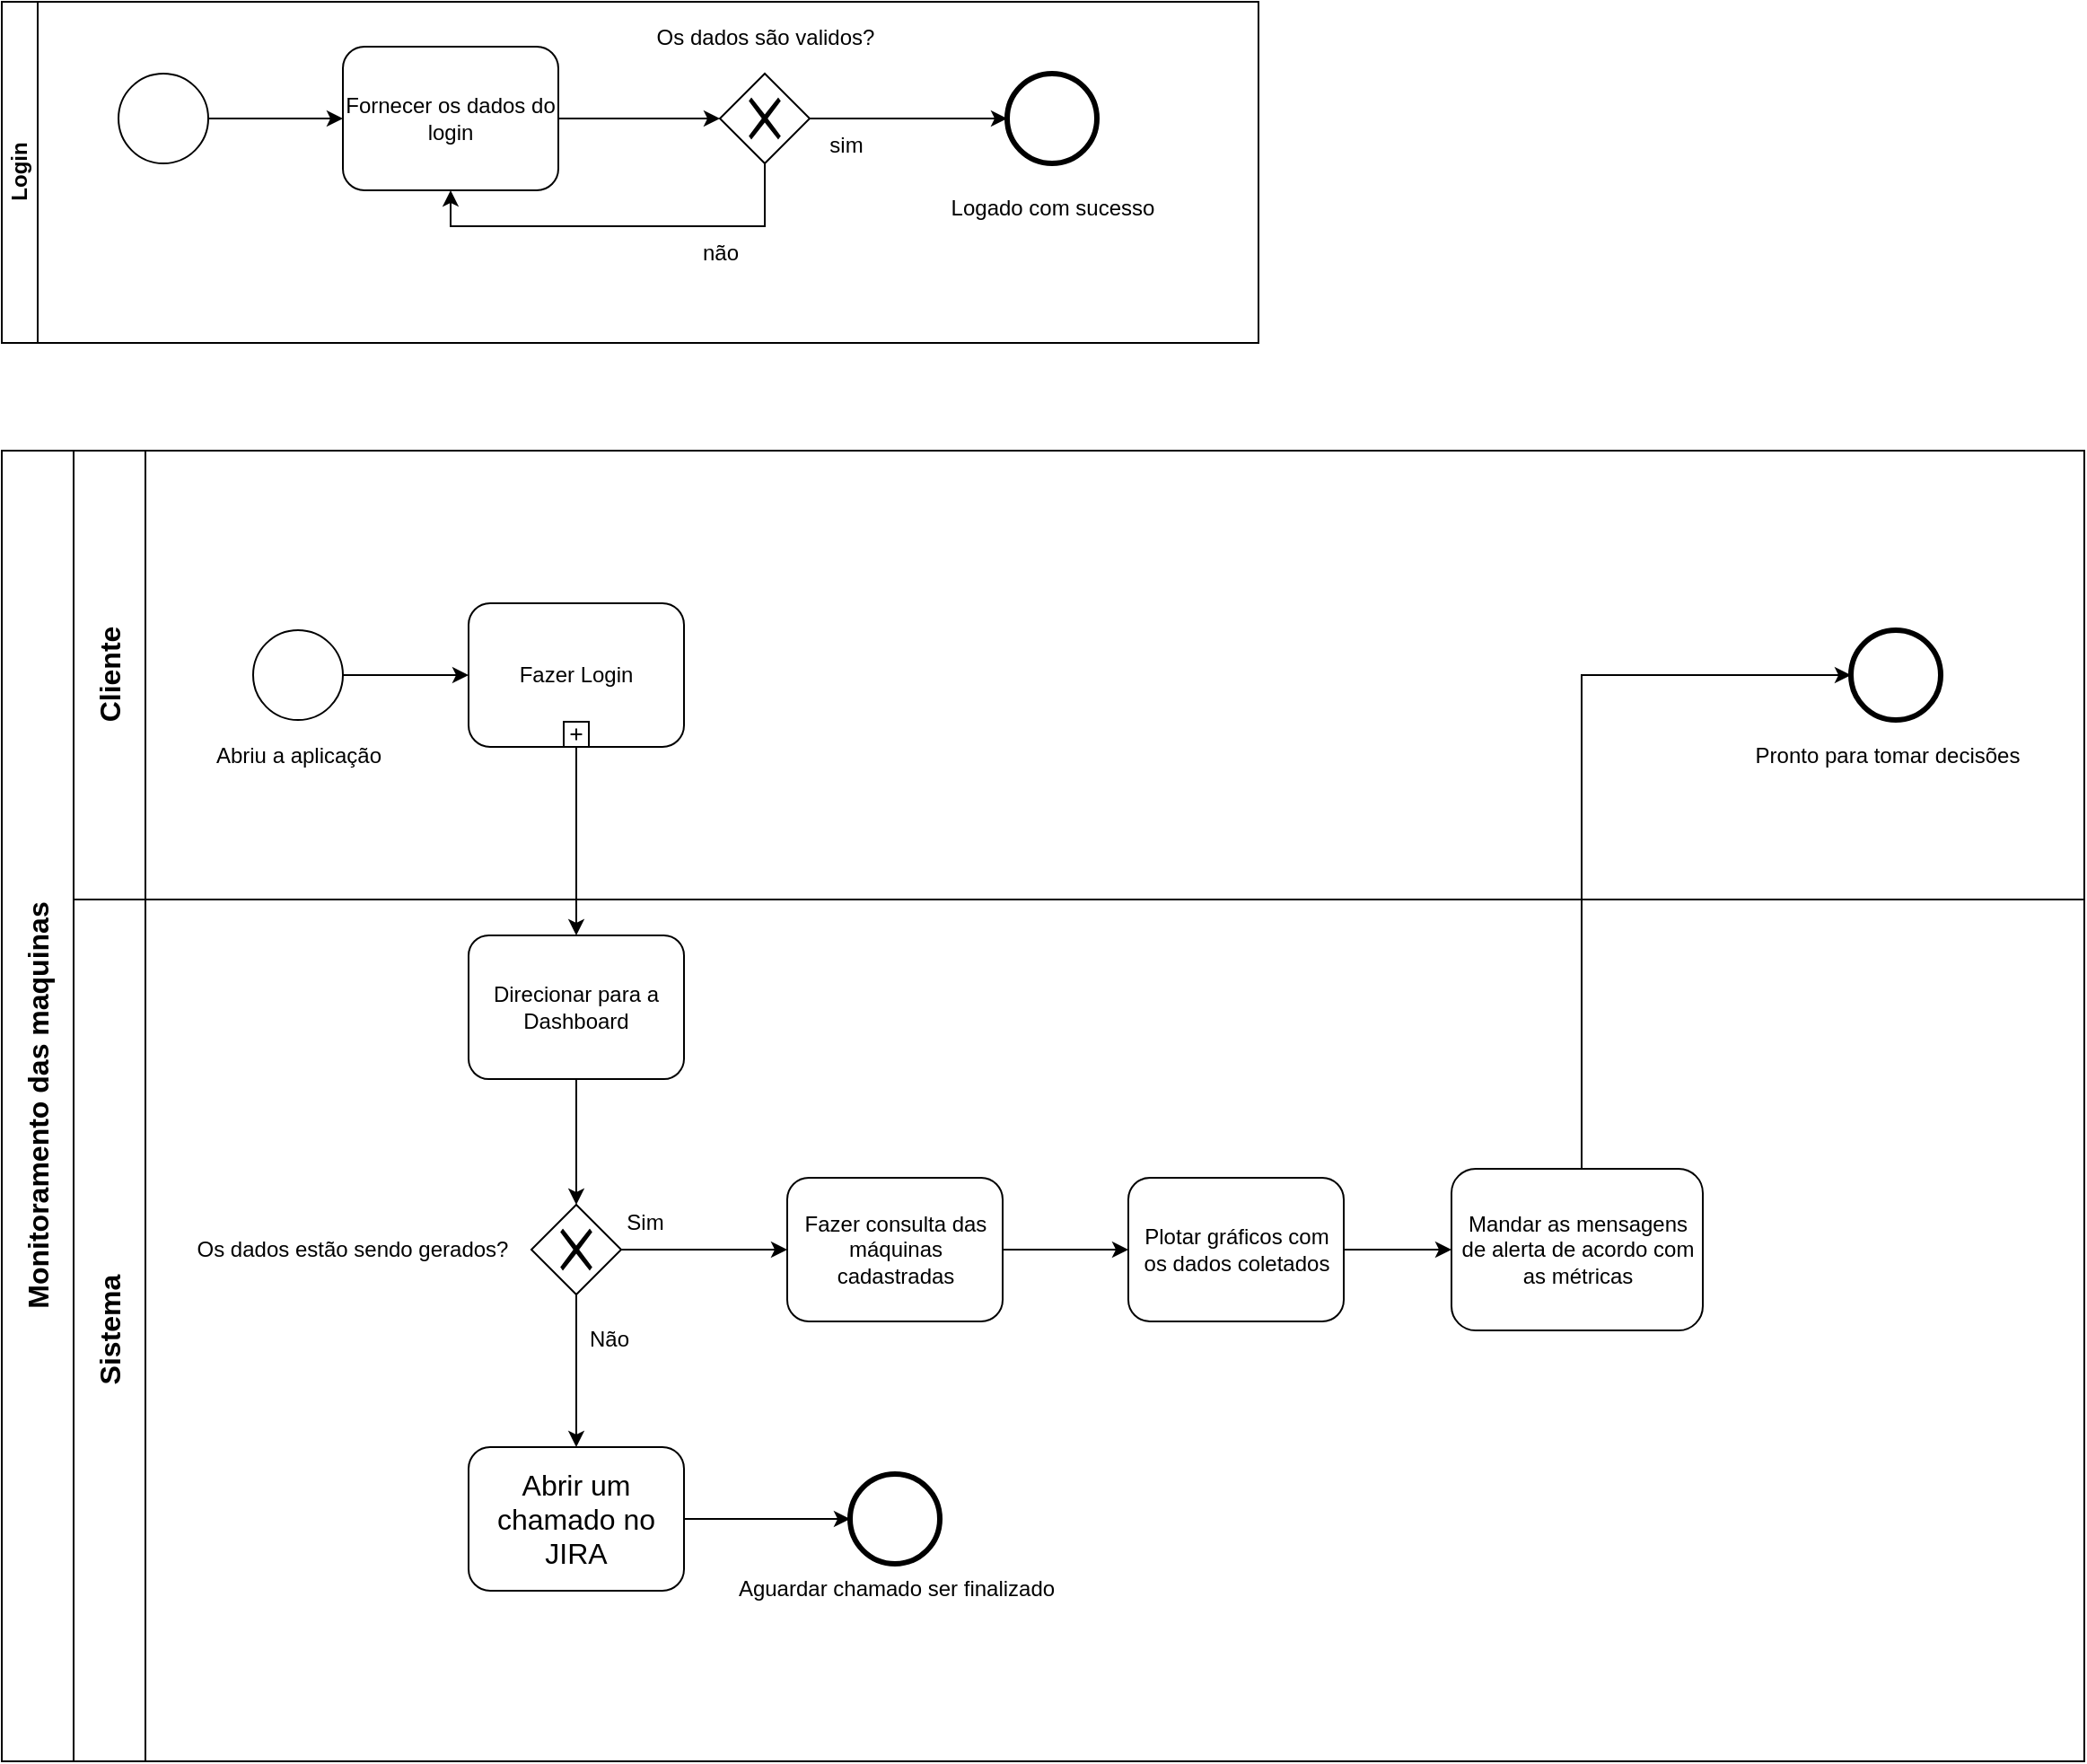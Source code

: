 <mxfile version="13.8.3" type="device"><diagram id="CDsfHtnAjip1gynIjyBw" name="Page-1"><mxGraphModel dx="1822" dy="1191" grid="1" gridSize="10" guides="1" tooltips="1" connect="1" arrows="1" fold="1" page="0" pageScale="1" pageWidth="827" pageHeight="1169" math="0" shadow="0"><root><mxCell id="0"/><mxCell id="1" parent="0"/><mxCell id="-ThY5HVEzseWupzumiQa-1" value="&lt;font style=&quot;font-size: 16px&quot;&gt;Monitoramento das maquinas&lt;/font&gt;" style="swimlane;html=1;childLayout=stackLayout;resizeParent=1;resizeParentMax=0;horizontal=0;startSize=40;horizontalStack=0;" parent="1" vertex="1"><mxGeometry x="-40" y="70" width="1160" height="730" as="geometry"/></mxCell><mxCell id="-ThY5HVEzseWupzumiQa-2" value="&lt;font style=&quot;font-size: 16px&quot;&gt;Cliente&lt;/font&gt;" style="swimlane;html=1;startSize=40;horizontal=0;" parent="-ThY5HVEzseWupzumiQa-1" vertex="1"><mxGeometry x="40" width="1120" height="250" as="geometry"/></mxCell><mxCell id="-ThY5HVEzseWupzumiQa-11" style="edgeStyle=orthogonalEdgeStyle;rounded=0;orthogonalLoop=1;jettySize=auto;html=1;entryX=0;entryY=0.5;entryDx=0;entryDy=0;" parent="-ThY5HVEzseWupzumiQa-2" source="-ThY5HVEzseWupzumiQa-5" target="-ThY5HVEzseWupzumiQa-13" edge="1"><mxGeometry relative="1" as="geometry"><mxPoint x="200" y="160" as="targetPoint"/></mxGeometry></mxCell><mxCell id="-ThY5HVEzseWupzumiQa-5" value="" style="shape=mxgraph.bpmn.shape;html=1;verticalLabelPosition=bottom;labelBackgroundColor=#ffffff;verticalAlign=top;align=center;perimeter=ellipsePerimeter;outlineConnect=0;outline=standard;symbol=general;" parent="-ThY5HVEzseWupzumiQa-2" vertex="1"><mxGeometry x="100" y="100" width="50" height="50" as="geometry"/></mxCell><mxCell id="-ThY5HVEzseWupzumiQa-13" value="Fazer Login" style="html=1;whiteSpace=wrap;rounded=1;dropTarget=0;" parent="-ThY5HVEzseWupzumiQa-2" vertex="1"><mxGeometry x="220" y="85" width="120" height="80" as="geometry"/></mxCell><mxCell id="-ThY5HVEzseWupzumiQa-14" value="" style="html=1;shape=plus;outlineConnect=0;" parent="-ThY5HVEzseWupzumiQa-13" vertex="1"><mxGeometry x="0.5" y="1" width="14" height="14" relative="1" as="geometry"><mxPoint x="-7" y="-14" as="offset"/></mxGeometry></mxCell><mxCell id="jXKzK_16CXANIdWnUxSR-3" value="" style="shape=mxgraph.bpmn.shape;html=1;verticalLabelPosition=bottom;labelBackgroundColor=#ffffff;verticalAlign=top;align=center;perimeter=ellipsePerimeter;outlineConnect=0;outline=end;symbol=general;" parent="-ThY5HVEzseWupzumiQa-2" vertex="1"><mxGeometry x="990" y="100" width="50" height="50" as="geometry"/></mxCell><mxCell id="-ThY5HVEzseWupzumiQa-12" value="Abriu a aplicação" style="text;html=1;align=center;verticalAlign=middle;resizable=0;points=[];autosize=1;" parent="-ThY5HVEzseWupzumiQa-2" vertex="1"><mxGeometry x="70" y="160" width="110" height="20" as="geometry"/></mxCell><mxCell id="jXKzK_16CXANIdWnUxSR-5" style="edgeStyle=orthogonalEdgeStyle;rounded=0;orthogonalLoop=1;jettySize=auto;html=1;entryX=0;entryY=0.5;entryDx=0;entryDy=0;" parent="-ThY5HVEzseWupzumiQa-1" source="jXKzK_16CXANIdWnUxSR-1" target="jXKzK_16CXANIdWnUxSR-3" edge="1"><mxGeometry relative="1" as="geometry"><Array as="points"><mxPoint x="880" y="125"/></Array></mxGeometry></mxCell><mxCell id="-ThY5HVEzseWupzumiQa-3" value="&lt;font style=&quot;font-size: 16px&quot;&gt;Sistema&lt;/font&gt;" style="swimlane;html=1;startSize=40;horizontal=0;" parent="-ThY5HVEzseWupzumiQa-1" vertex="1"><mxGeometry x="40" y="250" width="1120" height="480" as="geometry"/></mxCell><mxCell id="-ThY5HVEzseWupzumiQa-20" style="edgeStyle=orthogonalEdgeStyle;rounded=0;orthogonalLoop=1;jettySize=auto;html=1;" parent="-ThY5HVEzseWupzumiQa-3" source="-ThY5HVEzseWupzumiQa-17" target="-ThY5HVEzseWupzumiQa-19" edge="1"><mxGeometry relative="1" as="geometry"/></mxCell><mxCell id="-ThY5HVEzseWupzumiQa-24" style="edgeStyle=orthogonalEdgeStyle;rounded=0;orthogonalLoop=1;jettySize=auto;html=1;entryX=0;entryY=0.5;entryDx=0;entryDy=0;" parent="-ThY5HVEzseWupzumiQa-3" source="-ThY5HVEzseWupzumiQa-21" target="-ThY5HVEzseWupzumiQa-17" edge="1"><mxGeometry relative="1" as="geometry"/></mxCell><mxCell id="-ThY5HVEzseWupzumiQa-27" value="Sim" style="text;html=1;align=center;verticalAlign=middle;resizable=0;points=[];autosize=1;" parent="-ThY5HVEzseWupzumiQa-3" vertex="1"><mxGeometry x="297.5" y="170" width="40" height="20" as="geometry"/></mxCell><mxCell id="jXKzK_16CXANIdWnUxSR-1" value="Mandar as mensagens de alerta de acordo com as métricas" style="shape=ext;rounded=1;html=1;whiteSpace=wrap;" parent="-ThY5HVEzseWupzumiQa-3" vertex="1"><mxGeometry x="767.5" y="150" width="140" height="90" as="geometry"/></mxCell><mxCell id="-ThY5HVEzseWupzumiQa-23" value="Os dados estão sendo gerados?" style="text;html=1;align=center;verticalAlign=middle;resizable=0;points=[];autosize=1;" parent="-ThY5HVEzseWupzumiQa-3" vertex="1"><mxGeometry x="55" y="185" width="200" height="20" as="geometry"/></mxCell><mxCell id="-ThY5HVEzseWupzumiQa-17" value="Fazer consulta das máquinas cadastradas" style="shape=ext;rounded=1;html=1;whiteSpace=wrap;" parent="-ThY5HVEzseWupzumiQa-3" vertex="1"><mxGeometry x="397.5" y="155" width="120" height="80" as="geometry"/></mxCell><mxCell id="VK2IQYMkAc5qo0UPz8qn-17" style="edgeStyle=orthogonalEdgeStyle;rounded=0;orthogonalLoop=1;jettySize=auto;html=1;entryX=0.5;entryY=0;entryDx=0;entryDy=0;fontSize=16;" parent="-ThY5HVEzseWupzumiQa-3" source="-ThY5HVEzseWupzumiQa-21" target="VK2IQYMkAc5qo0UPz8qn-16" edge="1"><mxGeometry relative="1" as="geometry"/></mxCell><mxCell id="-ThY5HVEzseWupzumiQa-21" value="" style="shape=mxgraph.bpmn.shape;html=1;verticalLabelPosition=bottom;labelBackgroundColor=#ffffff;verticalAlign=top;align=center;perimeter=rhombusPerimeter;background=gateway;outlineConnect=0;outline=none;symbol=exclusiveGw;" parent="-ThY5HVEzseWupzumiQa-3" vertex="1"><mxGeometry x="255" y="170" width="50" height="50" as="geometry"/></mxCell><mxCell id="jXKzK_16CXANIdWnUxSR-2" style="edgeStyle=orthogonalEdgeStyle;rounded=0;orthogonalLoop=1;jettySize=auto;html=1;entryX=0;entryY=0.5;entryDx=0;entryDy=0;" parent="-ThY5HVEzseWupzumiQa-3" source="-ThY5HVEzseWupzumiQa-19" target="jXKzK_16CXANIdWnUxSR-1" edge="1"><mxGeometry relative="1" as="geometry"/></mxCell><mxCell id="-ThY5HVEzseWupzumiQa-19" value="Plotar gráficos com os dados coletados" style="shape=ext;rounded=1;html=1;whiteSpace=wrap;" parent="-ThY5HVEzseWupzumiQa-3" vertex="1"><mxGeometry x="587.5" y="155" width="120" height="80" as="geometry"/></mxCell><mxCell id="-ThY5HVEzseWupzumiQa-28" value="Não" style="text;html=1;align=center;verticalAlign=middle;resizable=0;points=[];autosize=1;" parent="-ThY5HVEzseWupzumiQa-3" vertex="1"><mxGeometry x="277.5" y="235" width="40" height="20" as="geometry"/></mxCell><mxCell id="VK2IQYMkAc5qo0UPz8qn-18" style="edgeStyle=orthogonalEdgeStyle;rounded=0;orthogonalLoop=1;jettySize=auto;html=1;entryX=0;entryY=0.5;entryDx=0;entryDy=0;fontSize=16;" parent="-ThY5HVEzseWupzumiQa-3" source="VK2IQYMkAc5qo0UPz8qn-16" target="RAiQFrmxYIcHSFTG1yZr-1" edge="1"><mxGeometry relative="1" as="geometry"/></mxCell><mxCell id="VK2IQYMkAc5qo0UPz8qn-16" value="Abrir um chamado no JIRA" style="shape=ext;rounded=1;html=1;whiteSpace=wrap;fontSize=16;" parent="-ThY5HVEzseWupzumiQa-3" vertex="1"><mxGeometry x="220" y="305" width="120" height="80" as="geometry"/></mxCell><mxCell id="RAiQFrmxYIcHSFTG1yZr-1" value="Aguardar chamado ser finalizado" style="shape=mxgraph.bpmn.shape;html=1;verticalLabelPosition=bottom;labelBackgroundColor=#ffffff;verticalAlign=top;align=center;perimeter=ellipsePerimeter;outlineConnect=0;outline=end;symbol=general;" parent="-ThY5HVEzseWupzumiQa-3" vertex="1"><mxGeometry x="432.5" y="320" width="50" height="50" as="geometry"/></mxCell><mxCell id="9oP4712DLhDeEyxcNVpv-2" style="edgeStyle=orthogonalEdgeStyle;rounded=0;orthogonalLoop=1;jettySize=auto;html=1;entryX=0.5;entryY=0;entryDx=0;entryDy=0;" edge="1" parent="-ThY5HVEzseWupzumiQa-3" source="-ThY5HVEzseWupzumiQa-15" target="-ThY5HVEzseWupzumiQa-21"><mxGeometry relative="1" as="geometry"/></mxCell><mxCell id="-ThY5HVEzseWupzumiQa-15" value="Direcionar para a Dashboard" style="shape=ext;rounded=1;html=1;whiteSpace=wrap;arcSize=14;" parent="-ThY5HVEzseWupzumiQa-3" vertex="1"><mxGeometry x="220" y="20" width="120" height="80" as="geometry"/></mxCell><mxCell id="9oP4712DLhDeEyxcNVpv-1" style="edgeStyle=orthogonalEdgeStyle;rounded=0;orthogonalLoop=1;jettySize=auto;html=1;entryX=0.5;entryY=0;entryDx=0;entryDy=0;" edge="1" parent="-ThY5HVEzseWupzumiQa-1" source="-ThY5HVEzseWupzumiQa-13" target="-ThY5HVEzseWupzumiQa-15"><mxGeometry relative="1" as="geometry"/></mxCell><mxCell id="jXKzK_16CXANIdWnUxSR-4" value="Pronto para tomar decisões" style="text;html=1;align=center;verticalAlign=middle;resizable=0;points=[];autosize=1;" parent="1" vertex="1"><mxGeometry x="925" y="230" width="170" height="20" as="geometry"/></mxCell><mxCell id="jXKzK_16CXANIdWnUxSR-19" value="Login" style="swimlane;html=1;horizontal=0;startSize=20;" parent="1" vertex="1"><mxGeometry x="-40" y="-180" width="700" height="190" as="geometry"/></mxCell><mxCell id="jXKzK_16CXANIdWnUxSR-22" style="edgeStyle=orthogonalEdgeStyle;rounded=0;orthogonalLoop=1;jettySize=auto;html=1;" parent="jXKzK_16CXANIdWnUxSR-19" source="jXKzK_16CXANIdWnUxSR-20" target="jXKzK_16CXANIdWnUxSR-21" edge="1"><mxGeometry relative="1" as="geometry"/></mxCell><mxCell id="jXKzK_16CXANIdWnUxSR-20" value="" style="shape=mxgraph.bpmn.shape;html=1;verticalLabelPosition=bottom;labelBackgroundColor=#ffffff;verticalAlign=top;align=center;perimeter=ellipsePerimeter;outlineConnect=0;outline=standard;symbol=general;" parent="jXKzK_16CXANIdWnUxSR-19" vertex="1"><mxGeometry x="65" y="40" width="50" height="50" as="geometry"/></mxCell><mxCell id="jXKzK_16CXANIdWnUxSR-24" style="edgeStyle=orthogonalEdgeStyle;rounded=0;orthogonalLoop=1;jettySize=auto;html=1;" parent="jXKzK_16CXANIdWnUxSR-19" source="jXKzK_16CXANIdWnUxSR-21" target="jXKzK_16CXANIdWnUxSR-23" edge="1"><mxGeometry relative="1" as="geometry"/></mxCell><mxCell id="jXKzK_16CXANIdWnUxSR-21" value="Fornecer os dados do login" style="shape=ext;rounded=1;html=1;whiteSpace=wrap;" parent="jXKzK_16CXANIdWnUxSR-19" vertex="1"><mxGeometry x="190" y="25" width="120" height="80" as="geometry"/></mxCell><mxCell id="jXKzK_16CXANIdWnUxSR-33" style="edgeStyle=orthogonalEdgeStyle;rounded=0;orthogonalLoop=1;jettySize=auto;html=1;entryX=0.5;entryY=1;entryDx=0;entryDy=0;" parent="jXKzK_16CXANIdWnUxSR-19" source="jXKzK_16CXANIdWnUxSR-23" target="jXKzK_16CXANIdWnUxSR-21" edge="1"><mxGeometry relative="1" as="geometry"><Array as="points"><mxPoint x="425" y="125"/><mxPoint x="250" y="125"/></Array></mxGeometry></mxCell><mxCell id="jXKzK_16CXANIdWnUxSR-34" style="edgeStyle=orthogonalEdgeStyle;rounded=0;orthogonalLoop=1;jettySize=auto;html=1;entryX=0;entryY=0.5;entryDx=0;entryDy=0;" parent="jXKzK_16CXANIdWnUxSR-19" source="jXKzK_16CXANIdWnUxSR-23" target="jXKzK_16CXANIdWnUxSR-31" edge="1"><mxGeometry relative="1" as="geometry"/></mxCell><mxCell id="jXKzK_16CXANIdWnUxSR-23" value="" style="shape=mxgraph.bpmn.shape;html=1;verticalLabelPosition=bottom;labelBackgroundColor=#ffffff;verticalAlign=top;align=center;perimeter=rhombusPerimeter;background=gateway;outlineConnect=0;outline=none;symbol=exclusiveGw;" parent="jXKzK_16CXANIdWnUxSR-19" vertex="1"><mxGeometry x="400" y="40" width="50" height="50" as="geometry"/></mxCell><mxCell id="jXKzK_16CXANIdWnUxSR-25" value="Os dados são validos?" style="text;html=1;align=center;verticalAlign=middle;resizable=0;points=[];autosize=1;" parent="jXKzK_16CXANIdWnUxSR-19" vertex="1"><mxGeometry x="355" y="10" width="140" height="20" as="geometry"/></mxCell><mxCell id="jXKzK_16CXANIdWnUxSR-27" value="não" style="text;html=1;align=center;verticalAlign=middle;resizable=0;points=[];autosize=1;" parent="jXKzK_16CXANIdWnUxSR-19" vertex="1"><mxGeometry x="380" y="130" width="40" height="20" as="geometry"/></mxCell><mxCell id="jXKzK_16CXANIdWnUxSR-31" value="" style="shape=mxgraph.bpmn.shape;html=1;verticalLabelPosition=bottom;labelBackgroundColor=#ffffff;verticalAlign=top;align=center;perimeter=ellipsePerimeter;outlineConnect=0;outline=end;symbol=general;" parent="jXKzK_16CXANIdWnUxSR-19" vertex="1"><mxGeometry x="560" y="40" width="50" height="50" as="geometry"/></mxCell><mxCell id="jXKzK_16CXANIdWnUxSR-32" value="Logado com sucesso" style="text;html=1;align=center;verticalAlign=middle;resizable=0;points=[];autosize=1;" parent="jXKzK_16CXANIdWnUxSR-19" vertex="1"><mxGeometry x="515" y="105" width="140" height="20" as="geometry"/></mxCell><mxCell id="jXKzK_16CXANIdWnUxSR-30" value="sim" style="text;html=1;align=center;verticalAlign=middle;resizable=0;points=[];autosize=1;" parent="jXKzK_16CXANIdWnUxSR-19" vertex="1"><mxGeometry x="450" y="70" width="40" height="20" as="geometry"/></mxCell></root></mxGraphModel></diagram></mxfile>
